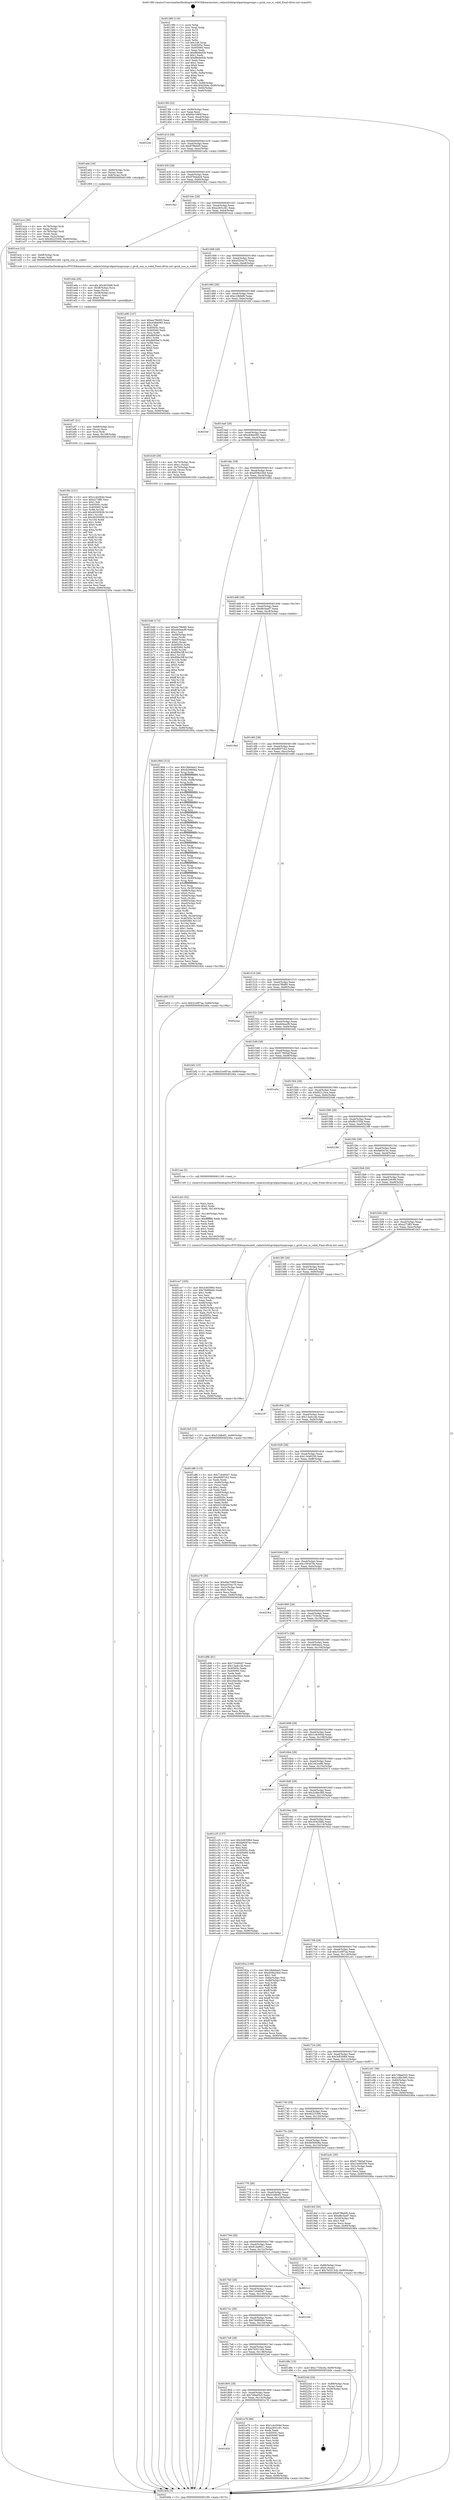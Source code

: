 digraph "0x401380" {
  label = "0x401380 (/mnt/c/Users/mathe/Desktop/tcc/POCII/binaries/extr_radare2shlrgrubpartmapsunpc.c_grub_sun_is_valid_Final-ollvm.out::main(0))"
  labelloc = "t"
  node[shape=record]

  Entry [label="",width=0.3,height=0.3,shape=circle,fillcolor=black,style=filled]
  "0x4013f4" [label="{
     0x4013f4 [32]\l
     | [instrs]\l
     &nbsp;&nbsp;0x4013f4 \<+6\>: mov -0x90(%rbp),%eax\l
     &nbsp;&nbsp;0x4013fa \<+2\>: mov %eax,%ecx\l
     &nbsp;&nbsp;0x4013fc \<+6\>: sub $0x84e7080f,%ecx\l
     &nbsp;&nbsp;0x401402 \<+6\>: mov %eax,-0xa4(%rbp)\l
     &nbsp;&nbsp;0x401408 \<+6\>: mov %ecx,-0xa8(%rbp)\l
     &nbsp;&nbsp;0x40140e \<+6\>: je 000000000040220e \<main+0xe8e\>\l
  }"]
  "0x40220e" [label="{
     0x40220e\l
  }", style=dashed]
  "0x401414" [label="{
     0x401414 [28]\l
     | [instrs]\l
     &nbsp;&nbsp;0x401414 \<+5\>: jmp 0000000000401419 \<main+0x99\>\l
     &nbsp;&nbsp;0x401419 \<+6\>: mov -0xa4(%rbp),%eax\l
     &nbsp;&nbsp;0x40141f \<+5\>: sub $0x87f8ebf3,%eax\l
     &nbsp;&nbsp;0x401424 \<+6\>: mov %eax,-0xac(%rbp)\l
     &nbsp;&nbsp;0x40142a \<+6\>: je 0000000000401a0e \<main+0x68e\>\l
  }"]
  Exit [label="",width=0.3,height=0.3,shape=circle,fillcolor=black,style=filled,peripheries=2]
  "0x401a0e" [label="{
     0x401a0e [16]\l
     | [instrs]\l
     &nbsp;&nbsp;0x401a0e \<+4\>: mov -0x80(%rbp),%rax\l
     &nbsp;&nbsp;0x401a12 \<+3\>: mov (%rax),%rax\l
     &nbsp;&nbsp;0x401a15 \<+4\>: mov 0x8(%rax),%rdi\l
     &nbsp;&nbsp;0x401a19 \<+5\>: call 0000000000401060 \<atoi@plt\>\l
     | [calls]\l
     &nbsp;&nbsp;0x401060 \{1\} (unknown)\l
  }"]
  "0x401430" [label="{
     0x401430 [28]\l
     | [instrs]\l
     &nbsp;&nbsp;0x401430 \<+5\>: jmp 0000000000401435 \<main+0xb5\>\l
     &nbsp;&nbsp;0x401435 \<+6\>: mov -0xa4(%rbp),%eax\l
     &nbsp;&nbsp;0x40143b \<+5\>: sub $0x976da4c9,%eax\l
     &nbsp;&nbsp;0x401440 \<+6\>: mov %eax,-0xb0(%rbp)\l
     &nbsp;&nbsp;0x401446 \<+6\>: je 0000000000401fb2 \<main+0xc32\>\l
  }"]
  "0x401f0c" [label="{
     0x401f0c [151]\l
     | [instrs]\l
     &nbsp;&nbsp;0x401f0c \<+5\>: mov $0x1c4c004d,%eax\l
     &nbsp;&nbsp;0x401f11 \<+5\>: mov $0xa273ff3,%esi\l
     &nbsp;&nbsp;0x401f16 \<+2\>: mov $0x1,%dl\l
     &nbsp;&nbsp;0x401f18 \<+8\>: mov 0x40505c,%r8d\l
     &nbsp;&nbsp;0x401f20 \<+8\>: mov 0x405060,%r9d\l
     &nbsp;&nbsp;0x401f28 \<+3\>: mov %r8d,%r10d\l
     &nbsp;&nbsp;0x401f2b \<+7\>: add $0x46350936,%r10d\l
     &nbsp;&nbsp;0x401f32 \<+4\>: sub $0x1,%r10d\l
     &nbsp;&nbsp;0x401f36 \<+7\>: sub $0x46350936,%r10d\l
     &nbsp;&nbsp;0x401f3d \<+4\>: imul %r10d,%r8d\l
     &nbsp;&nbsp;0x401f41 \<+4\>: and $0x1,%r8d\l
     &nbsp;&nbsp;0x401f45 \<+4\>: cmp $0x0,%r8d\l
     &nbsp;&nbsp;0x401f49 \<+4\>: sete %r11b\l
     &nbsp;&nbsp;0x401f4d \<+4\>: cmp $0xa,%r9d\l
     &nbsp;&nbsp;0x401f51 \<+3\>: setl %bl\l
     &nbsp;&nbsp;0x401f54 \<+3\>: mov %r11b,%r14b\l
     &nbsp;&nbsp;0x401f57 \<+4\>: xor $0xff,%r14b\l
     &nbsp;&nbsp;0x401f5b \<+3\>: mov %bl,%r15b\l
     &nbsp;&nbsp;0x401f5e \<+4\>: xor $0xff,%r15b\l
     &nbsp;&nbsp;0x401f62 \<+3\>: xor $0x0,%dl\l
     &nbsp;&nbsp;0x401f65 \<+3\>: mov %r14b,%r12b\l
     &nbsp;&nbsp;0x401f68 \<+4\>: and $0x0,%r12b\l
     &nbsp;&nbsp;0x401f6c \<+3\>: and %dl,%r11b\l
     &nbsp;&nbsp;0x401f6f \<+3\>: mov %r15b,%r13b\l
     &nbsp;&nbsp;0x401f72 \<+4\>: and $0x0,%r13b\l
     &nbsp;&nbsp;0x401f76 \<+2\>: and %dl,%bl\l
     &nbsp;&nbsp;0x401f78 \<+3\>: or %r11b,%r12b\l
     &nbsp;&nbsp;0x401f7b \<+3\>: or %bl,%r13b\l
     &nbsp;&nbsp;0x401f7e \<+3\>: xor %r13b,%r12b\l
     &nbsp;&nbsp;0x401f81 \<+3\>: or %r15b,%r14b\l
     &nbsp;&nbsp;0x401f84 \<+4\>: xor $0xff,%r14b\l
     &nbsp;&nbsp;0x401f88 \<+3\>: or $0x0,%dl\l
     &nbsp;&nbsp;0x401f8b \<+3\>: and %dl,%r14b\l
     &nbsp;&nbsp;0x401f8e \<+3\>: or %r14b,%r12b\l
     &nbsp;&nbsp;0x401f91 \<+4\>: test $0x1,%r12b\l
     &nbsp;&nbsp;0x401f95 \<+3\>: cmovne %esi,%eax\l
     &nbsp;&nbsp;0x401f98 \<+6\>: mov %eax,-0x90(%rbp)\l
     &nbsp;&nbsp;0x401f9e \<+5\>: jmp 000000000040240a \<main+0x108a\>\l
  }"]
  "0x401fb2" [label="{
     0x401fb2\l
  }", style=dashed]
  "0x40144c" [label="{
     0x40144c [28]\l
     | [instrs]\l
     &nbsp;&nbsp;0x40144c \<+5\>: jmp 0000000000401451 \<main+0xd1\>\l
     &nbsp;&nbsp;0x401451 \<+6\>: mov -0xa4(%rbp),%eax\l
     &nbsp;&nbsp;0x401457 \<+5\>: sub $0xa2831c81,%eax\l
     &nbsp;&nbsp;0x40145c \<+6\>: mov %eax,-0xb4(%rbp)\l
     &nbsp;&nbsp;0x401462 \<+6\>: je 0000000000401ece \<main+0xb4e\>\l
  }"]
  "0x401ef7" [label="{
     0x401ef7 [21]\l
     | [instrs]\l
     &nbsp;&nbsp;0x401ef7 \<+4\>: mov -0x68(%rbp),%rcx\l
     &nbsp;&nbsp;0x401efb \<+3\>: mov (%rcx),%rcx\l
     &nbsp;&nbsp;0x401efe \<+3\>: mov %rcx,%rdi\l
     &nbsp;&nbsp;0x401f01 \<+6\>: mov %eax,-0x148(%rbp)\l
     &nbsp;&nbsp;0x401f07 \<+5\>: call 0000000000401030 \<free@plt\>\l
     | [calls]\l
     &nbsp;&nbsp;0x401030 \{1\} (unknown)\l
  }"]
  "0x401ece" [label="{
     0x401ece [12]\l
     | [instrs]\l
     &nbsp;&nbsp;0x401ece \<+4\>: mov -0x68(%rbp),%rax\l
     &nbsp;&nbsp;0x401ed2 \<+3\>: mov (%rax),%rdi\l
     &nbsp;&nbsp;0x401ed5 \<+5\>: call 0000000000401240 \<grub_sun_is_valid\>\l
     | [calls]\l
     &nbsp;&nbsp;0x401240 \{1\} (/mnt/c/Users/mathe/Desktop/tcc/POCII/binaries/extr_radare2shlrgrubpartmapsunpc.c_grub_sun_is_valid_Final-ollvm.out::grub_sun_is_valid)\l
  }"]
  "0x401468" [label="{
     0x401468 [28]\l
     | [instrs]\l
     &nbsp;&nbsp;0x401468 \<+5\>: jmp 000000000040146d \<main+0xed\>\l
     &nbsp;&nbsp;0x40146d \<+6\>: mov -0xa4(%rbp),%eax\l
     &nbsp;&nbsp;0x401473 \<+5\>: sub $0xa555ec70,%eax\l
     &nbsp;&nbsp;0x401478 \<+6\>: mov %eax,-0xb8(%rbp)\l
     &nbsp;&nbsp;0x40147e \<+6\>: je 0000000000401a96 \<main+0x716\>\l
  }"]
  "0x401eda" [label="{
     0x401eda [29]\l
     | [instrs]\l
     &nbsp;&nbsp;0x401eda \<+10\>: movabs $0x4030d6,%rdi\l
     &nbsp;&nbsp;0x401ee4 \<+4\>: mov -0x58(%rbp),%rcx\l
     &nbsp;&nbsp;0x401ee8 \<+2\>: mov %eax,(%rcx)\l
     &nbsp;&nbsp;0x401eea \<+4\>: mov -0x58(%rbp),%rcx\l
     &nbsp;&nbsp;0x401eee \<+2\>: mov (%rcx),%esi\l
     &nbsp;&nbsp;0x401ef0 \<+2\>: mov $0x0,%al\l
     &nbsp;&nbsp;0x401ef2 \<+5\>: call 0000000000401040 \<printf@plt\>\l
     | [calls]\l
     &nbsp;&nbsp;0x401040 \{1\} (unknown)\l
  }"]
  "0x401a96" [label="{
     0x401a96 [147]\l
     | [instrs]\l
     &nbsp;&nbsp;0x401a96 \<+5\>: mov $0xea7f6d95,%eax\l
     &nbsp;&nbsp;0x401a9b \<+5\>: mov $0xc64be083,%ecx\l
     &nbsp;&nbsp;0x401aa0 \<+2\>: mov $0x1,%dl\l
     &nbsp;&nbsp;0x401aa2 \<+7\>: mov 0x40505c,%esi\l
     &nbsp;&nbsp;0x401aa9 \<+7\>: mov 0x405060,%edi\l
     &nbsp;&nbsp;0x401ab0 \<+3\>: mov %esi,%r8d\l
     &nbsp;&nbsp;0x401ab3 \<+7\>: add $0xdb93be7c,%r8d\l
     &nbsp;&nbsp;0x401aba \<+4\>: sub $0x1,%r8d\l
     &nbsp;&nbsp;0x401abe \<+7\>: sub $0xdb93be7c,%r8d\l
     &nbsp;&nbsp;0x401ac5 \<+4\>: imul %r8d,%esi\l
     &nbsp;&nbsp;0x401ac9 \<+3\>: and $0x1,%esi\l
     &nbsp;&nbsp;0x401acc \<+3\>: cmp $0x0,%esi\l
     &nbsp;&nbsp;0x401acf \<+4\>: sete %r9b\l
     &nbsp;&nbsp;0x401ad3 \<+3\>: cmp $0xa,%edi\l
     &nbsp;&nbsp;0x401ad6 \<+4\>: setl %r10b\l
     &nbsp;&nbsp;0x401ada \<+3\>: mov %r9b,%r11b\l
     &nbsp;&nbsp;0x401add \<+4\>: xor $0xff,%r11b\l
     &nbsp;&nbsp;0x401ae1 \<+3\>: mov %r10b,%bl\l
     &nbsp;&nbsp;0x401ae4 \<+3\>: xor $0xff,%bl\l
     &nbsp;&nbsp;0x401ae7 \<+3\>: xor $0x0,%dl\l
     &nbsp;&nbsp;0x401aea \<+3\>: mov %r11b,%r14b\l
     &nbsp;&nbsp;0x401aed \<+4\>: and $0x0,%r14b\l
     &nbsp;&nbsp;0x401af1 \<+3\>: and %dl,%r9b\l
     &nbsp;&nbsp;0x401af4 \<+3\>: mov %bl,%r15b\l
     &nbsp;&nbsp;0x401af7 \<+4\>: and $0x0,%r15b\l
     &nbsp;&nbsp;0x401afb \<+3\>: and %dl,%r10b\l
     &nbsp;&nbsp;0x401afe \<+3\>: or %r9b,%r14b\l
     &nbsp;&nbsp;0x401b01 \<+3\>: or %r10b,%r15b\l
     &nbsp;&nbsp;0x401b04 \<+3\>: xor %r15b,%r14b\l
     &nbsp;&nbsp;0x401b07 \<+3\>: or %bl,%r11b\l
     &nbsp;&nbsp;0x401b0a \<+4\>: xor $0xff,%r11b\l
     &nbsp;&nbsp;0x401b0e \<+3\>: or $0x0,%dl\l
     &nbsp;&nbsp;0x401b11 \<+3\>: and %dl,%r11b\l
     &nbsp;&nbsp;0x401b14 \<+3\>: or %r11b,%r14b\l
     &nbsp;&nbsp;0x401b17 \<+4\>: test $0x1,%r14b\l
     &nbsp;&nbsp;0x401b1b \<+3\>: cmovne %ecx,%eax\l
     &nbsp;&nbsp;0x401b1e \<+6\>: mov %eax,-0x90(%rbp)\l
     &nbsp;&nbsp;0x401b24 \<+5\>: jmp 000000000040240a \<main+0x108a\>\l
  }"]
  "0x401484" [label="{
     0x401484 [28]\l
     | [instrs]\l
     &nbsp;&nbsp;0x401484 \<+5\>: jmp 0000000000401489 \<main+0x109\>\l
     &nbsp;&nbsp;0x401489 \<+6\>: mov -0xa4(%rbp),%eax\l
     &nbsp;&nbsp;0x40148f \<+5\>: sub $0xc18bfef6,%eax\l
     &nbsp;&nbsp;0x401494 \<+6\>: mov %eax,-0xbc(%rbp)\l
     &nbsp;&nbsp;0x40149a \<+6\>: je 0000000000401fef \<main+0xc6f\>\l
  }"]
  "0x401820" [label="{
     0x401820\l
  }", style=dashed]
  "0x401fef" [label="{
     0x401fef\l
  }", style=dashed]
  "0x4014a0" [label="{
     0x4014a0 [28]\l
     | [instrs]\l
     &nbsp;&nbsp;0x4014a0 \<+5\>: jmp 00000000004014a5 \<main+0x125\>\l
     &nbsp;&nbsp;0x4014a5 \<+6\>: mov -0xa4(%rbp),%eax\l
     &nbsp;&nbsp;0x4014ab \<+5\>: sub $0xc64be083,%eax\l
     &nbsp;&nbsp;0x4014b0 \<+6\>: mov %eax,-0xc0(%rbp)\l
     &nbsp;&nbsp;0x4014b6 \<+6\>: je 0000000000401b29 \<main+0x7a9\>\l
  }"]
  "0x401e78" [label="{
     0x401e78 [86]\l
     | [instrs]\l
     &nbsp;&nbsp;0x401e78 \<+5\>: mov $0x1c4c004d,%eax\l
     &nbsp;&nbsp;0x401e7d \<+5\>: mov $0xa2831c81,%ecx\l
     &nbsp;&nbsp;0x401e82 \<+2\>: xor %edx,%edx\l
     &nbsp;&nbsp;0x401e84 \<+7\>: mov 0x40505c,%esi\l
     &nbsp;&nbsp;0x401e8b \<+7\>: mov 0x405060,%edi\l
     &nbsp;&nbsp;0x401e92 \<+3\>: sub $0x1,%edx\l
     &nbsp;&nbsp;0x401e95 \<+3\>: mov %esi,%r8d\l
     &nbsp;&nbsp;0x401e98 \<+3\>: add %edx,%r8d\l
     &nbsp;&nbsp;0x401e9b \<+4\>: imul %r8d,%esi\l
     &nbsp;&nbsp;0x401e9f \<+3\>: and $0x1,%esi\l
     &nbsp;&nbsp;0x401ea2 \<+3\>: cmp $0x0,%esi\l
     &nbsp;&nbsp;0x401ea5 \<+4\>: sete %r9b\l
     &nbsp;&nbsp;0x401ea9 \<+3\>: cmp $0xa,%edi\l
     &nbsp;&nbsp;0x401eac \<+4\>: setl %r10b\l
     &nbsp;&nbsp;0x401eb0 \<+3\>: mov %r9b,%r11b\l
     &nbsp;&nbsp;0x401eb3 \<+3\>: and %r10b,%r11b\l
     &nbsp;&nbsp;0x401eb6 \<+3\>: xor %r10b,%r9b\l
     &nbsp;&nbsp;0x401eb9 \<+3\>: or %r9b,%r11b\l
     &nbsp;&nbsp;0x401ebc \<+4\>: test $0x1,%r11b\l
     &nbsp;&nbsp;0x401ec0 \<+3\>: cmovne %ecx,%eax\l
     &nbsp;&nbsp;0x401ec3 \<+6\>: mov %eax,-0x90(%rbp)\l
     &nbsp;&nbsp;0x401ec9 \<+5\>: jmp 000000000040240a \<main+0x108a\>\l
  }"]
  "0x401b29" [label="{
     0x401b29 [29]\l
     | [instrs]\l
     &nbsp;&nbsp;0x401b29 \<+4\>: mov -0x70(%rbp),%rax\l
     &nbsp;&nbsp;0x401b2d \<+6\>: movl $0x1,(%rax)\l
     &nbsp;&nbsp;0x401b33 \<+4\>: mov -0x70(%rbp),%rax\l
     &nbsp;&nbsp;0x401b37 \<+3\>: movslq (%rax),%rax\l
     &nbsp;&nbsp;0x401b3a \<+4\>: shl $0x2,%rax\l
     &nbsp;&nbsp;0x401b3e \<+3\>: mov %rax,%rdi\l
     &nbsp;&nbsp;0x401b41 \<+5\>: call 0000000000401050 \<malloc@plt\>\l
     | [calls]\l
     &nbsp;&nbsp;0x401050 \{1\} (unknown)\l
  }"]
  "0x4014bc" [label="{
     0x4014bc [28]\l
     | [instrs]\l
     &nbsp;&nbsp;0x4014bc \<+5\>: jmp 00000000004014c1 \<main+0x141\>\l
     &nbsp;&nbsp;0x4014c1 \<+6\>: mov -0xa4(%rbp),%eax\l
     &nbsp;&nbsp;0x4014c7 \<+5\>: sub $0xd59b23bd,%eax\l
     &nbsp;&nbsp;0x4014cc \<+6\>: mov %eax,-0xc4(%rbp)\l
     &nbsp;&nbsp;0x4014d2 \<+6\>: je 0000000000401894 \<main+0x514\>\l
  }"]
  "0x401804" [label="{
     0x401804 [28]\l
     | [instrs]\l
     &nbsp;&nbsp;0x401804 \<+5\>: jmp 0000000000401809 \<main+0x489\>\l
     &nbsp;&nbsp;0x401809 \<+6\>: mov -0xa4(%rbp),%eax\l
     &nbsp;&nbsp;0x40180f \<+5\>: sub $0x7d9ad3c5,%eax\l
     &nbsp;&nbsp;0x401814 \<+6\>: mov %eax,-0x13c(%rbp)\l
     &nbsp;&nbsp;0x40181a \<+6\>: je 0000000000401e78 \<main+0xaf8\>\l
  }"]
  "0x401894" [label="{
     0x401894 [315]\l
     | [instrs]\l
     &nbsp;&nbsp;0x401894 \<+5\>: mov $0x18e64ee2,%eax\l
     &nbsp;&nbsp;0x401899 \<+5\>: mov $0x4b56608a,%ecx\l
     &nbsp;&nbsp;0x40189e \<+3\>: mov %rsp,%rdx\l
     &nbsp;&nbsp;0x4018a1 \<+4\>: add $0xfffffffffffffff0,%rdx\l
     &nbsp;&nbsp;0x4018a5 \<+3\>: mov %rdx,%rsp\l
     &nbsp;&nbsp;0x4018a8 \<+7\>: mov %rdx,-0x88(%rbp)\l
     &nbsp;&nbsp;0x4018af \<+3\>: mov %rsp,%rdx\l
     &nbsp;&nbsp;0x4018b2 \<+4\>: add $0xfffffffffffffff0,%rdx\l
     &nbsp;&nbsp;0x4018b6 \<+3\>: mov %rdx,%rsp\l
     &nbsp;&nbsp;0x4018b9 \<+3\>: mov %rsp,%rsi\l
     &nbsp;&nbsp;0x4018bc \<+4\>: add $0xfffffffffffffff0,%rsi\l
     &nbsp;&nbsp;0x4018c0 \<+3\>: mov %rsi,%rsp\l
     &nbsp;&nbsp;0x4018c3 \<+4\>: mov %rsi,-0x80(%rbp)\l
     &nbsp;&nbsp;0x4018c7 \<+3\>: mov %rsp,%rsi\l
     &nbsp;&nbsp;0x4018ca \<+4\>: add $0xfffffffffffffff0,%rsi\l
     &nbsp;&nbsp;0x4018ce \<+3\>: mov %rsi,%rsp\l
     &nbsp;&nbsp;0x4018d1 \<+4\>: mov %rsi,-0x78(%rbp)\l
     &nbsp;&nbsp;0x4018d5 \<+3\>: mov %rsp,%rsi\l
     &nbsp;&nbsp;0x4018d8 \<+4\>: add $0xfffffffffffffff0,%rsi\l
     &nbsp;&nbsp;0x4018dc \<+3\>: mov %rsi,%rsp\l
     &nbsp;&nbsp;0x4018df \<+4\>: mov %rsi,-0x70(%rbp)\l
     &nbsp;&nbsp;0x4018e3 \<+3\>: mov %rsp,%rsi\l
     &nbsp;&nbsp;0x4018e6 \<+4\>: add $0xfffffffffffffff0,%rsi\l
     &nbsp;&nbsp;0x4018ea \<+3\>: mov %rsi,%rsp\l
     &nbsp;&nbsp;0x4018ed \<+4\>: mov %rsi,-0x68(%rbp)\l
     &nbsp;&nbsp;0x4018f1 \<+3\>: mov %rsp,%rsi\l
     &nbsp;&nbsp;0x4018f4 \<+4\>: add $0xfffffffffffffff0,%rsi\l
     &nbsp;&nbsp;0x4018f8 \<+3\>: mov %rsi,%rsp\l
     &nbsp;&nbsp;0x4018fb \<+4\>: mov %rsi,-0x60(%rbp)\l
     &nbsp;&nbsp;0x4018ff \<+3\>: mov %rsp,%rsi\l
     &nbsp;&nbsp;0x401902 \<+4\>: add $0xfffffffffffffff0,%rsi\l
     &nbsp;&nbsp;0x401906 \<+3\>: mov %rsi,%rsp\l
     &nbsp;&nbsp;0x401909 \<+4\>: mov %rsi,-0x58(%rbp)\l
     &nbsp;&nbsp;0x40190d \<+3\>: mov %rsp,%rsi\l
     &nbsp;&nbsp;0x401910 \<+4\>: add $0xfffffffffffffff0,%rsi\l
     &nbsp;&nbsp;0x401914 \<+3\>: mov %rsi,%rsp\l
     &nbsp;&nbsp;0x401917 \<+4\>: mov %rsi,-0x50(%rbp)\l
     &nbsp;&nbsp;0x40191b \<+3\>: mov %rsp,%rsi\l
     &nbsp;&nbsp;0x40191e \<+4\>: add $0xfffffffffffffff0,%rsi\l
     &nbsp;&nbsp;0x401922 \<+3\>: mov %rsi,%rsp\l
     &nbsp;&nbsp;0x401925 \<+4\>: mov %rsi,-0x48(%rbp)\l
     &nbsp;&nbsp;0x401929 \<+3\>: mov %rsp,%rsi\l
     &nbsp;&nbsp;0x40192c \<+4\>: add $0xfffffffffffffff0,%rsi\l
     &nbsp;&nbsp;0x401930 \<+3\>: mov %rsi,%rsp\l
     &nbsp;&nbsp;0x401933 \<+4\>: mov %rsi,-0x40(%rbp)\l
     &nbsp;&nbsp;0x401937 \<+3\>: mov %rsp,%rsi\l
     &nbsp;&nbsp;0x40193a \<+4\>: add $0xfffffffffffffff0,%rsi\l
     &nbsp;&nbsp;0x40193e \<+3\>: mov %rsi,%rsp\l
     &nbsp;&nbsp;0x401941 \<+4\>: mov %rsi,-0x38(%rbp)\l
     &nbsp;&nbsp;0x401945 \<+7\>: mov -0x88(%rbp),%rsi\l
     &nbsp;&nbsp;0x40194c \<+6\>: movl $0x0,(%rsi)\l
     &nbsp;&nbsp;0x401952 \<+6\>: mov -0x94(%rbp),%edi\l
     &nbsp;&nbsp;0x401958 \<+2\>: mov %edi,(%rdx)\l
     &nbsp;&nbsp;0x40195a \<+4\>: mov -0x80(%rbp),%rsi\l
     &nbsp;&nbsp;0x40195e \<+7\>: mov -0xa0(%rbp),%r8\l
     &nbsp;&nbsp;0x401965 \<+3\>: mov %r8,(%rsi)\l
     &nbsp;&nbsp;0x401968 \<+3\>: cmpl $0x2,(%rdx)\l
     &nbsp;&nbsp;0x40196b \<+4\>: setne %r9b\l
     &nbsp;&nbsp;0x40196f \<+4\>: and $0x1,%r9b\l
     &nbsp;&nbsp;0x401973 \<+4\>: mov %r9b,-0x2d(%rbp)\l
     &nbsp;&nbsp;0x401977 \<+8\>: mov 0x40505c,%r10d\l
     &nbsp;&nbsp;0x40197f \<+8\>: mov 0x405060,%r11d\l
     &nbsp;&nbsp;0x401987 \<+3\>: mov %r10d,%ebx\l
     &nbsp;&nbsp;0x40198a \<+6\>: sub $0xccb3c381,%ebx\l
     &nbsp;&nbsp;0x401990 \<+3\>: sub $0x1,%ebx\l
     &nbsp;&nbsp;0x401993 \<+6\>: add $0xccb3c381,%ebx\l
     &nbsp;&nbsp;0x401999 \<+4\>: imul %ebx,%r10d\l
     &nbsp;&nbsp;0x40199d \<+4\>: and $0x1,%r10d\l
     &nbsp;&nbsp;0x4019a1 \<+4\>: cmp $0x0,%r10d\l
     &nbsp;&nbsp;0x4019a5 \<+4\>: sete %r9b\l
     &nbsp;&nbsp;0x4019a9 \<+4\>: cmp $0xa,%r11d\l
     &nbsp;&nbsp;0x4019ad \<+4\>: setl %r14b\l
     &nbsp;&nbsp;0x4019b1 \<+3\>: mov %r9b,%r15b\l
     &nbsp;&nbsp;0x4019b4 \<+3\>: and %r14b,%r15b\l
     &nbsp;&nbsp;0x4019b7 \<+3\>: xor %r14b,%r9b\l
     &nbsp;&nbsp;0x4019ba \<+3\>: or %r9b,%r15b\l
     &nbsp;&nbsp;0x4019bd \<+4\>: test $0x1,%r15b\l
     &nbsp;&nbsp;0x4019c1 \<+3\>: cmovne %ecx,%eax\l
     &nbsp;&nbsp;0x4019c4 \<+6\>: mov %eax,-0x90(%rbp)\l
     &nbsp;&nbsp;0x4019ca \<+5\>: jmp 000000000040240a \<main+0x108a\>\l
  }"]
  "0x4014d8" [label="{
     0x4014d8 [28]\l
     | [instrs]\l
     &nbsp;&nbsp;0x4014d8 \<+5\>: jmp 00000000004014dd \<main+0x15d\>\l
     &nbsp;&nbsp;0x4014dd \<+6\>: mov -0xa4(%rbp),%eax\l
     &nbsp;&nbsp;0x4014e3 \<+5\>: sub $0xd9c5aef7,%eax\l
     &nbsp;&nbsp;0x4014e8 \<+6\>: mov %eax,-0xc8(%rbp)\l
     &nbsp;&nbsp;0x4014ee \<+6\>: je 00000000004019ed \<main+0x66d\>\l
  }"]
  "0x40224d" [label="{
     0x40224d [24]\l
     | [instrs]\l
     &nbsp;&nbsp;0x40224d \<+7\>: mov -0x88(%rbp),%rax\l
     &nbsp;&nbsp;0x402254 \<+2\>: mov (%rax),%eax\l
     &nbsp;&nbsp;0x402256 \<+4\>: lea -0x28(%rbp),%rsp\l
     &nbsp;&nbsp;0x40225a \<+1\>: pop %rbx\l
     &nbsp;&nbsp;0x40225b \<+2\>: pop %r12\l
     &nbsp;&nbsp;0x40225d \<+2\>: pop %r13\l
     &nbsp;&nbsp;0x40225f \<+2\>: pop %r14\l
     &nbsp;&nbsp;0x402261 \<+2\>: pop %r15\l
     &nbsp;&nbsp;0x402263 \<+1\>: pop %rbp\l
     &nbsp;&nbsp;0x402264 \<+1\>: ret\l
  }"]
  "0x4019ed" [label="{
     0x4019ed\l
  }", style=dashed]
  "0x4014f4" [label="{
     0x4014f4 [28]\l
     | [instrs]\l
     &nbsp;&nbsp;0x4014f4 \<+5\>: jmp 00000000004014f9 \<main+0x179\>\l
     &nbsp;&nbsp;0x4014f9 \<+6\>: mov -0xa4(%rbp),%eax\l
     &nbsp;&nbsp;0x4014ff \<+5\>: sub $0xdfd97cb2,%eax\l
     &nbsp;&nbsp;0x401504 \<+6\>: mov %eax,-0xcc(%rbp)\l
     &nbsp;&nbsp;0x40150a \<+6\>: je 0000000000401e69 \<main+0xae9\>\l
  }"]
  "0x4017e8" [label="{
     0x4017e8 [28]\l
     | [instrs]\l
     &nbsp;&nbsp;0x4017e8 \<+5\>: jmp 00000000004017ed \<main+0x46d\>\l
     &nbsp;&nbsp;0x4017ed \<+6\>: mov -0xa4(%rbp),%eax\l
     &nbsp;&nbsp;0x4017f3 \<+5\>: sub $0x7b5513cb,%eax\l
     &nbsp;&nbsp;0x4017f8 \<+6\>: mov %eax,-0x138(%rbp)\l
     &nbsp;&nbsp;0x4017fe \<+6\>: je 000000000040224d \<main+0xecd\>\l
  }"]
  "0x401e69" [label="{
     0x401e69 [15]\l
     | [instrs]\l
     &nbsp;&nbsp;0x401e69 \<+10\>: movl $0x31e0f7ae,-0x90(%rbp)\l
     &nbsp;&nbsp;0x401e73 \<+5\>: jmp 000000000040240a \<main+0x108a\>\l
  }"]
  "0x401510" [label="{
     0x401510 [28]\l
     | [instrs]\l
     &nbsp;&nbsp;0x401510 \<+5\>: jmp 0000000000401515 \<main+0x195\>\l
     &nbsp;&nbsp;0x401515 \<+6\>: mov -0xa4(%rbp),%eax\l
     &nbsp;&nbsp;0x40151b \<+5\>: sub $0xea7f6d95,%eax\l
     &nbsp;&nbsp;0x401520 \<+6\>: mov %eax,-0xd0(%rbp)\l
     &nbsp;&nbsp;0x401526 \<+6\>: je 00000000004022aa \<main+0xf2a\>\l
  }"]
  "0x401d8c" [label="{
     0x401d8c [15]\l
     | [instrs]\l
     &nbsp;&nbsp;0x401d8c \<+10\>: movl $0x1733ecfa,-0x90(%rbp)\l
     &nbsp;&nbsp;0x401d96 \<+5\>: jmp 000000000040240a \<main+0x108a\>\l
  }"]
  "0x4022aa" [label="{
     0x4022aa\l
  }", style=dashed]
  "0x40152c" [label="{
     0x40152c [28]\l
     | [instrs]\l
     &nbsp;&nbsp;0x40152c \<+5\>: jmp 0000000000401531 \<main+0x1b1\>\l
     &nbsp;&nbsp;0x401531 \<+6\>: mov -0xa4(%rbp),%eax\l
     &nbsp;&nbsp;0x401537 \<+5\>: sub $0xeb0eacf9,%eax\l
     &nbsp;&nbsp;0x40153c \<+6\>: mov %eax,-0xd4(%rbp)\l
     &nbsp;&nbsp;0x401542 \<+6\>: je 0000000000401bf2 \<main+0x872\>\l
  }"]
  "0x4017cc" [label="{
     0x4017cc [28]\l
     | [instrs]\l
     &nbsp;&nbsp;0x4017cc \<+5\>: jmp 00000000004017d1 \<main+0x451\>\l
     &nbsp;&nbsp;0x4017d1 \<+6\>: mov -0xa4(%rbp),%eax\l
     &nbsp;&nbsp;0x4017d7 \<+5\>: sub $0x76d9946c,%eax\l
     &nbsp;&nbsp;0x4017dc \<+6\>: mov %eax,-0x134(%rbp)\l
     &nbsp;&nbsp;0x4017e2 \<+6\>: je 0000000000401d8c \<main+0xa0c\>\l
  }"]
  "0x401bf2" [label="{
     0x401bf2 [15]\l
     | [instrs]\l
     &nbsp;&nbsp;0x401bf2 \<+10\>: movl $0x31e0f7ae,-0x90(%rbp)\l
     &nbsp;&nbsp;0x401bfc \<+5\>: jmp 000000000040240a \<main+0x108a\>\l
  }"]
  "0x401548" [label="{
     0x401548 [28]\l
     | [instrs]\l
     &nbsp;&nbsp;0x401548 \<+5\>: jmp 000000000040154d \<main+0x1cd\>\l
     &nbsp;&nbsp;0x40154d \<+6\>: mov -0xa4(%rbp),%eax\l
     &nbsp;&nbsp;0x401553 \<+5\>: sub $0xf179d5af,%eax\l
     &nbsp;&nbsp;0x401558 \<+6\>: mov %eax,-0xd8(%rbp)\l
     &nbsp;&nbsp;0x40155e \<+6\>: je 0000000000401a5a \<main+0x6da\>\l
  }"]
  "0x40233d" [label="{
     0x40233d\l
  }", style=dashed]
  "0x401a5a" [label="{
     0x401a5a\l
  }", style=dashed]
  "0x401564" [label="{
     0x401564 [28]\l
     | [instrs]\l
     &nbsp;&nbsp;0x401564 \<+5\>: jmp 0000000000401569 \<main+0x1e9\>\l
     &nbsp;&nbsp;0x401569 \<+6\>: mov -0xa4(%rbp),%eax\l
     &nbsp;&nbsp;0x40156f \<+5\>: sub $0xf42123ce,%eax\l
     &nbsp;&nbsp;0x401574 \<+6\>: mov %eax,-0xdc(%rbp)\l
     &nbsp;&nbsp;0x40157a \<+6\>: je 00000000004020a6 \<main+0xd26\>\l
  }"]
  "0x4017b0" [label="{
     0x4017b0 [28]\l
     | [instrs]\l
     &nbsp;&nbsp;0x4017b0 \<+5\>: jmp 00000000004017b5 \<main+0x435\>\l
     &nbsp;&nbsp;0x4017b5 \<+6\>: mov -0xa4(%rbp),%eax\l
     &nbsp;&nbsp;0x4017bb \<+5\>: sub $0x716495d7,%eax\l
     &nbsp;&nbsp;0x4017c0 \<+6\>: mov %eax,-0x130(%rbp)\l
     &nbsp;&nbsp;0x4017c6 \<+6\>: je 000000000040233d \<main+0xfbd\>\l
  }"]
  "0x4020a6" [label="{
     0x4020a6\l
  }", style=dashed]
  "0x401580" [label="{
     0x401580 [28]\l
     | [instrs]\l
     &nbsp;&nbsp;0x401580 \<+5\>: jmp 0000000000401585 \<main+0x205\>\l
     &nbsp;&nbsp;0x401585 \<+6\>: mov -0xa4(%rbp),%eax\l
     &nbsp;&nbsp;0x40158b \<+5\>: sub $0xf9c37f3d,%eax\l
     &nbsp;&nbsp;0x401590 \<+6\>: mov %eax,-0xe0(%rbp)\l
     &nbsp;&nbsp;0x401596 \<+6\>: je 0000000000402188 \<main+0xe08\>\l
  }"]
  "0x4021c1" [label="{
     0x4021c1\l
  }", style=dashed]
  "0x402188" [label="{
     0x402188\l
  }", style=dashed]
  "0x40159c" [label="{
     0x40159c [28]\l
     | [instrs]\l
     &nbsp;&nbsp;0x40159c \<+5\>: jmp 00000000004015a1 \<main+0x221\>\l
     &nbsp;&nbsp;0x4015a1 \<+6\>: mov -0xa4(%rbp),%eax\l
     &nbsp;&nbsp;0x4015a7 \<+5\>: sub $0xfa6047ec,%eax\l
     &nbsp;&nbsp;0x4015ac \<+6\>: mov %eax,-0xe4(%rbp)\l
     &nbsp;&nbsp;0x4015b2 \<+6\>: je 0000000000401cae \<main+0x92e\>\l
  }"]
  "0x401794" [label="{
     0x401794 [28]\l
     | [instrs]\l
     &nbsp;&nbsp;0x401794 \<+5\>: jmp 0000000000401799 \<main+0x419\>\l
     &nbsp;&nbsp;0x401799 \<+6\>: mov -0xa4(%rbp),%eax\l
     &nbsp;&nbsp;0x40179f \<+5\>: sub $0x61da9011,%eax\l
     &nbsp;&nbsp;0x4017a4 \<+6\>: mov %eax,-0x12c(%rbp)\l
     &nbsp;&nbsp;0x4017aa \<+6\>: je 00000000004021c1 \<main+0xe41\>\l
  }"]
  "0x401cae" [label="{
     0x401cae [5]\l
     | [instrs]\l
     &nbsp;&nbsp;0x401cae \<+5\>: call 0000000000401160 \<next_i\>\l
     | [calls]\l
     &nbsp;&nbsp;0x401160 \{1\} (/mnt/c/Users/mathe/Desktop/tcc/POCII/binaries/extr_radare2shlrgrubpartmapsunpc.c_grub_sun_is_valid_Final-ollvm.out::next_i)\l
  }"]
  "0x4015b8" [label="{
     0x4015b8 [28]\l
     | [instrs]\l
     &nbsp;&nbsp;0x4015b8 \<+5\>: jmp 00000000004015bd \<main+0x23d\>\l
     &nbsp;&nbsp;0x4015bd \<+6\>: mov -0xa4(%rbp),%eax\l
     &nbsp;&nbsp;0x4015c3 \<+5\>: sub $0xfe2c6c66,%eax\l
     &nbsp;&nbsp;0x4015c8 \<+6\>: mov %eax,-0xe8(%rbp)\l
     &nbsp;&nbsp;0x4015ce \<+6\>: je 000000000040221d \<main+0xe9d\>\l
  }"]
  "0x402231" [label="{
     0x402231 [28]\l
     | [instrs]\l
     &nbsp;&nbsp;0x402231 \<+7\>: mov -0x88(%rbp),%rax\l
     &nbsp;&nbsp;0x402238 \<+6\>: movl $0x0,(%rax)\l
     &nbsp;&nbsp;0x40223e \<+10\>: movl $0x7b5513cb,-0x90(%rbp)\l
     &nbsp;&nbsp;0x402248 \<+5\>: jmp 000000000040240a \<main+0x108a\>\l
  }"]
  "0x40221d" [label="{
     0x40221d\l
  }", style=dashed]
  "0x4015d4" [label="{
     0x4015d4 [28]\l
     | [instrs]\l
     &nbsp;&nbsp;0x4015d4 \<+5\>: jmp 00000000004015d9 \<main+0x259\>\l
     &nbsp;&nbsp;0x4015d9 \<+6\>: mov -0xa4(%rbp),%eax\l
     &nbsp;&nbsp;0x4015df \<+5\>: sub $0xa273ff3,%eax\l
     &nbsp;&nbsp;0x4015e4 \<+6\>: mov %eax,-0xec(%rbp)\l
     &nbsp;&nbsp;0x4015ea \<+6\>: je 0000000000401fa3 \<main+0xc23\>\l
  }"]
  "0x401ce7" [label="{
     0x401ce7 [165]\l
     | [instrs]\l
     &nbsp;&nbsp;0x401ce7 \<+5\>: mov $0x3c835f64,%ecx\l
     &nbsp;&nbsp;0x401cec \<+5\>: mov $0x76d9946c,%edx\l
     &nbsp;&nbsp;0x401cf1 \<+3\>: mov $0x1,%r8b\l
     &nbsp;&nbsp;0x401cf4 \<+2\>: xor %esi,%esi\l
     &nbsp;&nbsp;0x401cf6 \<+6\>: mov -0x144(%rbp),%edi\l
     &nbsp;&nbsp;0x401cfc \<+3\>: imul %eax,%edi\l
     &nbsp;&nbsp;0x401cff \<+4\>: mov -0x68(%rbp),%r9\l
     &nbsp;&nbsp;0x401d03 \<+3\>: mov (%r9),%r9\l
     &nbsp;&nbsp;0x401d06 \<+4\>: mov -0x60(%rbp),%r10\l
     &nbsp;&nbsp;0x401d0a \<+3\>: movslq (%r10),%r10\l
     &nbsp;&nbsp;0x401d0d \<+4\>: mov %edi,(%r9,%r10,4)\l
     &nbsp;&nbsp;0x401d11 \<+7\>: mov 0x40505c,%eax\l
     &nbsp;&nbsp;0x401d18 \<+7\>: mov 0x405060,%edi\l
     &nbsp;&nbsp;0x401d1f \<+3\>: sub $0x1,%esi\l
     &nbsp;&nbsp;0x401d22 \<+3\>: mov %eax,%r11d\l
     &nbsp;&nbsp;0x401d25 \<+3\>: add %esi,%r11d\l
     &nbsp;&nbsp;0x401d28 \<+4\>: imul %r11d,%eax\l
     &nbsp;&nbsp;0x401d2c \<+3\>: and $0x1,%eax\l
     &nbsp;&nbsp;0x401d2f \<+3\>: cmp $0x0,%eax\l
     &nbsp;&nbsp;0x401d32 \<+3\>: sete %bl\l
     &nbsp;&nbsp;0x401d35 \<+3\>: cmp $0xa,%edi\l
     &nbsp;&nbsp;0x401d38 \<+4\>: setl %r14b\l
     &nbsp;&nbsp;0x401d3c \<+3\>: mov %bl,%r15b\l
     &nbsp;&nbsp;0x401d3f \<+4\>: xor $0xff,%r15b\l
     &nbsp;&nbsp;0x401d43 \<+3\>: mov %r14b,%r12b\l
     &nbsp;&nbsp;0x401d46 \<+4\>: xor $0xff,%r12b\l
     &nbsp;&nbsp;0x401d4a \<+4\>: xor $0x0,%r8b\l
     &nbsp;&nbsp;0x401d4e \<+3\>: mov %r15b,%r13b\l
     &nbsp;&nbsp;0x401d51 \<+4\>: and $0x0,%r13b\l
     &nbsp;&nbsp;0x401d55 \<+3\>: and %r8b,%bl\l
     &nbsp;&nbsp;0x401d58 \<+3\>: mov %r12b,%al\l
     &nbsp;&nbsp;0x401d5b \<+2\>: and $0x0,%al\l
     &nbsp;&nbsp;0x401d5d \<+3\>: and %r8b,%r14b\l
     &nbsp;&nbsp;0x401d60 \<+3\>: or %bl,%r13b\l
     &nbsp;&nbsp;0x401d63 \<+3\>: or %r14b,%al\l
     &nbsp;&nbsp;0x401d66 \<+3\>: xor %al,%r13b\l
     &nbsp;&nbsp;0x401d69 \<+3\>: or %r12b,%r15b\l
     &nbsp;&nbsp;0x401d6c \<+4\>: xor $0xff,%r15b\l
     &nbsp;&nbsp;0x401d70 \<+4\>: or $0x0,%r8b\l
     &nbsp;&nbsp;0x401d74 \<+3\>: and %r8b,%r15b\l
     &nbsp;&nbsp;0x401d77 \<+3\>: or %r15b,%r13b\l
     &nbsp;&nbsp;0x401d7a \<+4\>: test $0x1,%r13b\l
     &nbsp;&nbsp;0x401d7e \<+3\>: cmovne %edx,%ecx\l
     &nbsp;&nbsp;0x401d81 \<+6\>: mov %ecx,-0x90(%rbp)\l
     &nbsp;&nbsp;0x401d87 \<+5\>: jmp 000000000040240a \<main+0x108a\>\l
  }"]
  "0x401fa3" [label="{
     0x401fa3 [15]\l
     | [instrs]\l
     &nbsp;&nbsp;0x401fa3 \<+10\>: movl $0x51bfb4f1,-0x90(%rbp)\l
     &nbsp;&nbsp;0x401fad \<+5\>: jmp 000000000040240a \<main+0x108a\>\l
  }"]
  "0x4015f0" [label="{
     0x4015f0 [28]\l
     | [instrs]\l
     &nbsp;&nbsp;0x4015f0 \<+5\>: jmp 00000000004015f5 \<main+0x275\>\l
     &nbsp;&nbsp;0x4015f5 \<+6\>: mov -0xa4(%rbp),%eax\l
     &nbsp;&nbsp;0x4015fb \<+5\>: sub $0x11e8e1e6,%eax\l
     &nbsp;&nbsp;0x401600 \<+6\>: mov %eax,-0xf0(%rbp)\l
     &nbsp;&nbsp;0x401606 \<+6\>: je 0000000000402197 \<main+0xe17\>\l
  }"]
  "0x401cb3" [label="{
     0x401cb3 [52]\l
     | [instrs]\l
     &nbsp;&nbsp;0x401cb3 \<+2\>: xor %ecx,%ecx\l
     &nbsp;&nbsp;0x401cb5 \<+5\>: mov $0x2,%edx\l
     &nbsp;&nbsp;0x401cba \<+6\>: mov %edx,-0x140(%rbp)\l
     &nbsp;&nbsp;0x401cc0 \<+1\>: cltd\l
     &nbsp;&nbsp;0x401cc1 \<+6\>: mov -0x140(%rbp),%esi\l
     &nbsp;&nbsp;0x401cc7 \<+2\>: idiv %esi\l
     &nbsp;&nbsp;0x401cc9 \<+6\>: imul $0xfffffffe,%edx,%edx\l
     &nbsp;&nbsp;0x401ccf \<+2\>: mov %ecx,%edi\l
     &nbsp;&nbsp;0x401cd1 \<+2\>: sub %edx,%edi\l
     &nbsp;&nbsp;0x401cd3 \<+2\>: mov %ecx,%edx\l
     &nbsp;&nbsp;0x401cd5 \<+3\>: sub $0x1,%edx\l
     &nbsp;&nbsp;0x401cd8 \<+2\>: add %edx,%edi\l
     &nbsp;&nbsp;0x401cda \<+2\>: sub %edi,%ecx\l
     &nbsp;&nbsp;0x401cdc \<+6\>: mov %ecx,-0x144(%rbp)\l
     &nbsp;&nbsp;0x401ce2 \<+5\>: call 0000000000401160 \<next_i\>\l
     | [calls]\l
     &nbsp;&nbsp;0x401160 \{1\} (/mnt/c/Users/mathe/Desktop/tcc/POCII/binaries/extr_radare2shlrgrubpartmapsunpc.c_grub_sun_is_valid_Final-ollvm.out::next_i)\l
  }"]
  "0x402197" [label="{
     0x402197\l
  }", style=dashed]
  "0x40160c" [label="{
     0x40160c [28]\l
     | [instrs]\l
     &nbsp;&nbsp;0x40160c \<+5\>: jmp 0000000000401611 \<main+0x291\>\l
     &nbsp;&nbsp;0x401611 \<+6\>: mov -0xa4(%rbp),%eax\l
     &nbsp;&nbsp;0x401617 \<+5\>: sub $0x13adcc4b,%eax\l
     &nbsp;&nbsp;0x40161c \<+6\>: mov %eax,-0xf4(%rbp)\l
     &nbsp;&nbsp;0x401622 \<+6\>: je 0000000000401df6 \<main+0xa76\>\l
  }"]
  "0x401b46" [label="{
     0x401b46 [172]\l
     | [instrs]\l
     &nbsp;&nbsp;0x401b46 \<+5\>: mov $0xea7f6d95,%ecx\l
     &nbsp;&nbsp;0x401b4b \<+5\>: mov $0xeb0eacf9,%edx\l
     &nbsp;&nbsp;0x401b50 \<+3\>: mov $0x1,%sil\l
     &nbsp;&nbsp;0x401b53 \<+4\>: mov -0x68(%rbp),%rdi\l
     &nbsp;&nbsp;0x401b57 \<+3\>: mov %rax,(%rdi)\l
     &nbsp;&nbsp;0x401b5a \<+4\>: mov -0x60(%rbp),%rax\l
     &nbsp;&nbsp;0x401b5e \<+6\>: movl $0x0,(%rax)\l
     &nbsp;&nbsp;0x401b64 \<+8\>: mov 0x40505c,%r8d\l
     &nbsp;&nbsp;0x401b6c \<+8\>: mov 0x405060,%r9d\l
     &nbsp;&nbsp;0x401b74 \<+3\>: mov %r8d,%r10d\l
     &nbsp;&nbsp;0x401b77 \<+7\>: add $0xf0f4c5ff,%r10d\l
     &nbsp;&nbsp;0x401b7e \<+4\>: sub $0x1,%r10d\l
     &nbsp;&nbsp;0x401b82 \<+7\>: sub $0xf0f4c5ff,%r10d\l
     &nbsp;&nbsp;0x401b89 \<+4\>: imul %r10d,%r8d\l
     &nbsp;&nbsp;0x401b8d \<+4\>: and $0x1,%r8d\l
     &nbsp;&nbsp;0x401b91 \<+4\>: cmp $0x0,%r8d\l
     &nbsp;&nbsp;0x401b95 \<+4\>: sete %r11b\l
     &nbsp;&nbsp;0x401b99 \<+4\>: cmp $0xa,%r9d\l
     &nbsp;&nbsp;0x401b9d \<+3\>: setl %bl\l
     &nbsp;&nbsp;0x401ba0 \<+3\>: mov %r11b,%r14b\l
     &nbsp;&nbsp;0x401ba3 \<+4\>: xor $0xff,%r14b\l
     &nbsp;&nbsp;0x401ba7 \<+3\>: mov %bl,%r15b\l
     &nbsp;&nbsp;0x401baa \<+4\>: xor $0xff,%r15b\l
     &nbsp;&nbsp;0x401bae \<+4\>: xor $0x1,%sil\l
     &nbsp;&nbsp;0x401bb2 \<+3\>: mov %r14b,%r12b\l
     &nbsp;&nbsp;0x401bb5 \<+4\>: and $0xff,%r12b\l
     &nbsp;&nbsp;0x401bb9 \<+3\>: and %sil,%r11b\l
     &nbsp;&nbsp;0x401bbc \<+3\>: mov %r15b,%r13b\l
     &nbsp;&nbsp;0x401bbf \<+4\>: and $0xff,%r13b\l
     &nbsp;&nbsp;0x401bc3 \<+3\>: and %sil,%bl\l
     &nbsp;&nbsp;0x401bc6 \<+3\>: or %r11b,%r12b\l
     &nbsp;&nbsp;0x401bc9 \<+3\>: or %bl,%r13b\l
     &nbsp;&nbsp;0x401bcc \<+3\>: xor %r13b,%r12b\l
     &nbsp;&nbsp;0x401bcf \<+3\>: or %r15b,%r14b\l
     &nbsp;&nbsp;0x401bd2 \<+4\>: xor $0xff,%r14b\l
     &nbsp;&nbsp;0x401bd6 \<+4\>: or $0x1,%sil\l
     &nbsp;&nbsp;0x401bda \<+3\>: and %sil,%r14b\l
     &nbsp;&nbsp;0x401bdd \<+3\>: or %r14b,%r12b\l
     &nbsp;&nbsp;0x401be0 \<+4\>: test $0x1,%r12b\l
     &nbsp;&nbsp;0x401be4 \<+3\>: cmovne %edx,%ecx\l
     &nbsp;&nbsp;0x401be7 \<+6\>: mov %ecx,-0x90(%rbp)\l
     &nbsp;&nbsp;0x401bed \<+5\>: jmp 000000000040240a \<main+0x108a\>\l
  }"]
  "0x401df6" [label="{
     0x401df6 [115]\l
     | [instrs]\l
     &nbsp;&nbsp;0x401df6 \<+5\>: mov $0x716495d7,%eax\l
     &nbsp;&nbsp;0x401dfb \<+5\>: mov $0xdfd97cb2,%ecx\l
     &nbsp;&nbsp;0x401e00 \<+2\>: xor %edx,%edx\l
     &nbsp;&nbsp;0x401e02 \<+4\>: mov -0x60(%rbp),%rsi\l
     &nbsp;&nbsp;0x401e06 \<+2\>: mov (%rsi),%edi\l
     &nbsp;&nbsp;0x401e08 \<+3\>: sub $0x1,%edx\l
     &nbsp;&nbsp;0x401e0b \<+2\>: sub %edx,%edi\l
     &nbsp;&nbsp;0x401e0d \<+4\>: mov -0x60(%rbp),%rsi\l
     &nbsp;&nbsp;0x401e11 \<+2\>: mov %edi,(%rsi)\l
     &nbsp;&nbsp;0x401e13 \<+7\>: mov 0x40505c,%edx\l
     &nbsp;&nbsp;0x401e1a \<+7\>: mov 0x405060,%edi\l
     &nbsp;&nbsp;0x401e21 \<+3\>: mov %edx,%r8d\l
     &nbsp;&nbsp;0x401e24 \<+7\>: sub $0xb31d45de,%r8d\l
     &nbsp;&nbsp;0x401e2b \<+4\>: sub $0x1,%r8d\l
     &nbsp;&nbsp;0x401e2f \<+7\>: add $0xb31d45de,%r8d\l
     &nbsp;&nbsp;0x401e36 \<+4\>: imul %r8d,%edx\l
     &nbsp;&nbsp;0x401e3a \<+3\>: and $0x1,%edx\l
     &nbsp;&nbsp;0x401e3d \<+3\>: cmp $0x0,%edx\l
     &nbsp;&nbsp;0x401e40 \<+4\>: sete %r9b\l
     &nbsp;&nbsp;0x401e44 \<+3\>: cmp $0xa,%edi\l
     &nbsp;&nbsp;0x401e47 \<+4\>: setl %r10b\l
     &nbsp;&nbsp;0x401e4b \<+3\>: mov %r9b,%r11b\l
     &nbsp;&nbsp;0x401e4e \<+3\>: and %r10b,%r11b\l
     &nbsp;&nbsp;0x401e51 \<+3\>: xor %r10b,%r9b\l
     &nbsp;&nbsp;0x401e54 \<+3\>: or %r9b,%r11b\l
     &nbsp;&nbsp;0x401e57 \<+4\>: test $0x1,%r11b\l
     &nbsp;&nbsp;0x401e5b \<+3\>: cmovne %ecx,%eax\l
     &nbsp;&nbsp;0x401e5e \<+6\>: mov %eax,-0x90(%rbp)\l
     &nbsp;&nbsp;0x401e64 \<+5\>: jmp 000000000040240a \<main+0x108a\>\l
  }"]
  "0x401628" [label="{
     0x401628 [28]\l
     | [instrs]\l
     &nbsp;&nbsp;0x401628 \<+5\>: jmp 000000000040162d \<main+0x2ad\>\l
     &nbsp;&nbsp;0x40162d \<+6\>: mov -0xa4(%rbp),%eax\l
     &nbsp;&nbsp;0x401633 \<+5\>: sub $0x13d40259,%eax\l
     &nbsp;&nbsp;0x401638 \<+6\>: mov %eax,-0xf8(%rbp)\l
     &nbsp;&nbsp;0x40163e \<+6\>: je 0000000000401a78 \<main+0x6f8\>\l
  }"]
  "0x401a1e" [label="{
     0x401a1e [30]\l
     | [instrs]\l
     &nbsp;&nbsp;0x401a1e \<+4\>: mov -0x78(%rbp),%rdi\l
     &nbsp;&nbsp;0x401a22 \<+2\>: mov %eax,(%rdi)\l
     &nbsp;&nbsp;0x401a24 \<+4\>: mov -0x78(%rbp),%rdi\l
     &nbsp;&nbsp;0x401a28 \<+2\>: mov (%rdi),%eax\l
     &nbsp;&nbsp;0x401a2a \<+3\>: mov %eax,-0x2c(%rbp)\l
     &nbsp;&nbsp;0x401a2d \<+10\>: movl $0x46225306,-0x90(%rbp)\l
     &nbsp;&nbsp;0x401a37 \<+5\>: jmp 000000000040240a \<main+0x108a\>\l
  }"]
  "0x401a78" [label="{
     0x401a78 [30]\l
     | [instrs]\l
     &nbsp;&nbsp;0x401a78 \<+5\>: mov $0x84e7080f,%eax\l
     &nbsp;&nbsp;0x401a7d \<+5\>: mov $0xa555ec70,%ecx\l
     &nbsp;&nbsp;0x401a82 \<+3\>: mov -0x2c(%rbp),%edx\l
     &nbsp;&nbsp;0x401a85 \<+3\>: cmp $0x0,%edx\l
     &nbsp;&nbsp;0x401a88 \<+3\>: cmove %ecx,%eax\l
     &nbsp;&nbsp;0x401a8b \<+6\>: mov %eax,-0x90(%rbp)\l
     &nbsp;&nbsp;0x401a91 \<+5\>: jmp 000000000040240a \<main+0x108a\>\l
  }"]
  "0x401644" [label="{
     0x401644 [28]\l
     | [instrs]\l
     &nbsp;&nbsp;0x401644 \<+5\>: jmp 0000000000401649 \<main+0x2c9\>\l
     &nbsp;&nbsp;0x401649 \<+6\>: mov -0xa4(%rbp),%eax\l
     &nbsp;&nbsp;0x40164f \<+5\>: sub $0x1593d7fe,%eax\l
     &nbsp;&nbsp;0x401654 \<+6\>: mov %eax,-0xfc(%rbp)\l
     &nbsp;&nbsp;0x40165a \<+6\>: je 00000000004023b4 \<main+0x1034\>\l
  }"]
  "0x401778" [label="{
     0x401778 [28]\l
     | [instrs]\l
     &nbsp;&nbsp;0x401778 \<+5\>: jmp 000000000040177d \<main+0x3fd\>\l
     &nbsp;&nbsp;0x40177d \<+6\>: mov -0xa4(%rbp),%eax\l
     &nbsp;&nbsp;0x401783 \<+5\>: sub $0x51bfb4f1,%eax\l
     &nbsp;&nbsp;0x401788 \<+6\>: mov %eax,-0x128(%rbp)\l
     &nbsp;&nbsp;0x40178e \<+6\>: je 0000000000402231 \<main+0xeb1\>\l
  }"]
  "0x4023b4" [label="{
     0x4023b4\l
  }", style=dashed]
  "0x401660" [label="{
     0x401660 [28]\l
     | [instrs]\l
     &nbsp;&nbsp;0x401660 \<+5\>: jmp 0000000000401665 \<main+0x2e5\>\l
     &nbsp;&nbsp;0x401665 \<+6\>: mov -0xa4(%rbp),%eax\l
     &nbsp;&nbsp;0x40166b \<+5\>: sub $0x1733ecfa,%eax\l
     &nbsp;&nbsp;0x401670 \<+6\>: mov %eax,-0x100(%rbp)\l
     &nbsp;&nbsp;0x401676 \<+6\>: je 0000000000401d9b \<main+0xa1b\>\l
  }"]
  "0x4019cf" [label="{
     0x4019cf [30]\l
     | [instrs]\l
     &nbsp;&nbsp;0x4019cf \<+5\>: mov $0x87f8ebf3,%eax\l
     &nbsp;&nbsp;0x4019d4 \<+5\>: mov $0xd9c5aef7,%ecx\l
     &nbsp;&nbsp;0x4019d9 \<+3\>: mov -0x2d(%rbp),%dl\l
     &nbsp;&nbsp;0x4019dc \<+3\>: test $0x1,%dl\l
     &nbsp;&nbsp;0x4019df \<+3\>: cmovne %ecx,%eax\l
     &nbsp;&nbsp;0x4019e2 \<+6\>: mov %eax,-0x90(%rbp)\l
     &nbsp;&nbsp;0x4019e8 \<+5\>: jmp 000000000040240a \<main+0x108a\>\l
  }"]
  "0x401d9b" [label="{
     0x401d9b [91]\l
     | [instrs]\l
     &nbsp;&nbsp;0x401d9b \<+5\>: mov $0x716495d7,%eax\l
     &nbsp;&nbsp;0x401da0 \<+5\>: mov $0x13adcc4b,%ecx\l
     &nbsp;&nbsp;0x401da5 \<+7\>: mov 0x40505c,%edx\l
     &nbsp;&nbsp;0x401dac \<+7\>: mov 0x405060,%esi\l
     &nbsp;&nbsp;0x401db3 \<+2\>: mov %edx,%edi\l
     &nbsp;&nbsp;0x401db5 \<+6\>: add $0xcd4e36a1,%edi\l
     &nbsp;&nbsp;0x401dbb \<+3\>: sub $0x1,%edi\l
     &nbsp;&nbsp;0x401dbe \<+6\>: sub $0xcd4e36a1,%edi\l
     &nbsp;&nbsp;0x401dc4 \<+3\>: imul %edi,%edx\l
     &nbsp;&nbsp;0x401dc7 \<+3\>: and $0x1,%edx\l
     &nbsp;&nbsp;0x401dca \<+3\>: cmp $0x0,%edx\l
     &nbsp;&nbsp;0x401dcd \<+4\>: sete %r8b\l
     &nbsp;&nbsp;0x401dd1 \<+3\>: cmp $0xa,%esi\l
     &nbsp;&nbsp;0x401dd4 \<+4\>: setl %r9b\l
     &nbsp;&nbsp;0x401dd8 \<+3\>: mov %r8b,%r10b\l
     &nbsp;&nbsp;0x401ddb \<+3\>: and %r9b,%r10b\l
     &nbsp;&nbsp;0x401dde \<+3\>: xor %r9b,%r8b\l
     &nbsp;&nbsp;0x401de1 \<+3\>: or %r8b,%r10b\l
     &nbsp;&nbsp;0x401de4 \<+4\>: test $0x1,%r10b\l
     &nbsp;&nbsp;0x401de8 \<+3\>: cmovne %ecx,%eax\l
     &nbsp;&nbsp;0x401deb \<+6\>: mov %eax,-0x90(%rbp)\l
     &nbsp;&nbsp;0x401df1 \<+5\>: jmp 000000000040240a \<main+0x108a\>\l
  }"]
  "0x40167c" [label="{
     0x40167c [28]\l
     | [instrs]\l
     &nbsp;&nbsp;0x40167c \<+5\>: jmp 0000000000401681 \<main+0x301\>\l
     &nbsp;&nbsp;0x401681 \<+6\>: mov -0xa4(%rbp),%eax\l
     &nbsp;&nbsp;0x401687 \<+5\>: sub $0x18e64ee2,%eax\l
     &nbsp;&nbsp;0x40168c \<+6\>: mov %eax,-0x104(%rbp)\l
     &nbsp;&nbsp;0x401692 \<+6\>: je 0000000000402265 \<main+0xee5\>\l
  }"]
  "0x40175c" [label="{
     0x40175c [28]\l
     | [instrs]\l
     &nbsp;&nbsp;0x40175c \<+5\>: jmp 0000000000401761 \<main+0x3e1\>\l
     &nbsp;&nbsp;0x401761 \<+6\>: mov -0xa4(%rbp),%eax\l
     &nbsp;&nbsp;0x401767 \<+5\>: sub $0x4b56608a,%eax\l
     &nbsp;&nbsp;0x40176c \<+6\>: mov %eax,-0x124(%rbp)\l
     &nbsp;&nbsp;0x401772 \<+6\>: je 00000000004019cf \<main+0x64f\>\l
  }"]
  "0x402265" [label="{
     0x402265\l
  }", style=dashed]
  "0x401698" [label="{
     0x401698 [28]\l
     | [instrs]\l
     &nbsp;&nbsp;0x401698 \<+5\>: jmp 000000000040169d \<main+0x31d\>\l
     &nbsp;&nbsp;0x40169d \<+6\>: mov -0xa4(%rbp),%eax\l
     &nbsp;&nbsp;0x4016a3 \<+5\>: sub $0x1c4c004d,%eax\l
     &nbsp;&nbsp;0x4016a8 \<+6\>: mov %eax,-0x108(%rbp)\l
     &nbsp;&nbsp;0x4016ae \<+6\>: je 0000000000402367 \<main+0xfe7\>\l
  }"]
  "0x401a3c" [label="{
     0x401a3c [30]\l
     | [instrs]\l
     &nbsp;&nbsp;0x401a3c \<+5\>: mov $0xf179d5af,%eax\l
     &nbsp;&nbsp;0x401a41 \<+5\>: mov $0x13d40259,%ecx\l
     &nbsp;&nbsp;0x401a46 \<+3\>: mov -0x2c(%rbp),%edx\l
     &nbsp;&nbsp;0x401a49 \<+3\>: cmp $0x1,%edx\l
     &nbsp;&nbsp;0x401a4c \<+3\>: cmovl %ecx,%eax\l
     &nbsp;&nbsp;0x401a4f \<+6\>: mov %eax,-0x90(%rbp)\l
     &nbsp;&nbsp;0x401a55 \<+5\>: jmp 000000000040240a \<main+0x108a\>\l
  }"]
  "0x402367" [label="{
     0x402367\l
  }", style=dashed]
  "0x4016b4" [label="{
     0x4016b4 [28]\l
     | [instrs]\l
     &nbsp;&nbsp;0x4016b4 \<+5\>: jmp 00000000004016b9 \<main+0x339\>\l
     &nbsp;&nbsp;0x4016b9 \<+6\>: mov -0xa4(%rbp),%eax\l
     &nbsp;&nbsp;0x4016bf \<+5\>: sub $0x1f42ce86,%eax\l
     &nbsp;&nbsp;0x4016c4 \<+6\>: mov %eax,-0x10c(%rbp)\l
     &nbsp;&nbsp;0x4016ca \<+6\>: je 0000000000402013 \<main+0xc93\>\l
  }"]
  "0x401740" [label="{
     0x401740 [28]\l
     | [instrs]\l
     &nbsp;&nbsp;0x401740 \<+5\>: jmp 0000000000401745 \<main+0x3c5\>\l
     &nbsp;&nbsp;0x401745 \<+6\>: mov -0xa4(%rbp),%eax\l
     &nbsp;&nbsp;0x40174b \<+5\>: sub $0x46225306,%eax\l
     &nbsp;&nbsp;0x401750 \<+6\>: mov %eax,-0x120(%rbp)\l
     &nbsp;&nbsp;0x401756 \<+6\>: je 0000000000401a3c \<main+0x6bc\>\l
  }"]
  "0x402013" [label="{
     0x402013\l
  }", style=dashed]
  "0x4016d0" [label="{
     0x4016d0 [28]\l
     | [instrs]\l
     &nbsp;&nbsp;0x4016d0 \<+5\>: jmp 00000000004016d5 \<main+0x355\>\l
     &nbsp;&nbsp;0x4016d5 \<+6\>: mov -0xa4(%rbp),%eax\l
     &nbsp;&nbsp;0x4016db \<+5\>: sub $0x2c8bc585,%eax\l
     &nbsp;&nbsp;0x4016e0 \<+6\>: mov %eax,-0x110(%rbp)\l
     &nbsp;&nbsp;0x4016e6 \<+6\>: je 0000000000401c25 \<main+0x8a5\>\l
  }"]
  "0x4022e7" [label="{
     0x4022e7\l
  }", style=dashed]
  "0x401c25" [label="{
     0x401c25 [137]\l
     | [instrs]\l
     &nbsp;&nbsp;0x401c25 \<+5\>: mov $0x3c835f64,%eax\l
     &nbsp;&nbsp;0x401c2a \<+5\>: mov $0xfa6047ec,%ecx\l
     &nbsp;&nbsp;0x401c2f \<+2\>: mov $0x1,%dl\l
     &nbsp;&nbsp;0x401c31 \<+2\>: xor %esi,%esi\l
     &nbsp;&nbsp;0x401c33 \<+7\>: mov 0x40505c,%edi\l
     &nbsp;&nbsp;0x401c3a \<+8\>: mov 0x405060,%r8d\l
     &nbsp;&nbsp;0x401c42 \<+3\>: sub $0x1,%esi\l
     &nbsp;&nbsp;0x401c45 \<+3\>: mov %edi,%r9d\l
     &nbsp;&nbsp;0x401c48 \<+3\>: add %esi,%r9d\l
     &nbsp;&nbsp;0x401c4b \<+4\>: imul %r9d,%edi\l
     &nbsp;&nbsp;0x401c4f \<+3\>: and $0x1,%edi\l
     &nbsp;&nbsp;0x401c52 \<+3\>: cmp $0x0,%edi\l
     &nbsp;&nbsp;0x401c55 \<+4\>: sete %r10b\l
     &nbsp;&nbsp;0x401c59 \<+4\>: cmp $0xa,%r8d\l
     &nbsp;&nbsp;0x401c5d \<+4\>: setl %r11b\l
     &nbsp;&nbsp;0x401c61 \<+3\>: mov %r10b,%bl\l
     &nbsp;&nbsp;0x401c64 \<+3\>: xor $0xff,%bl\l
     &nbsp;&nbsp;0x401c67 \<+3\>: mov %r11b,%r14b\l
     &nbsp;&nbsp;0x401c6a \<+4\>: xor $0xff,%r14b\l
     &nbsp;&nbsp;0x401c6e \<+3\>: xor $0x0,%dl\l
     &nbsp;&nbsp;0x401c71 \<+3\>: mov %bl,%r15b\l
     &nbsp;&nbsp;0x401c74 \<+4\>: and $0x0,%r15b\l
     &nbsp;&nbsp;0x401c78 \<+3\>: and %dl,%r10b\l
     &nbsp;&nbsp;0x401c7b \<+3\>: mov %r14b,%r12b\l
     &nbsp;&nbsp;0x401c7e \<+4\>: and $0x0,%r12b\l
     &nbsp;&nbsp;0x401c82 \<+3\>: and %dl,%r11b\l
     &nbsp;&nbsp;0x401c85 \<+3\>: or %r10b,%r15b\l
     &nbsp;&nbsp;0x401c88 \<+3\>: or %r11b,%r12b\l
     &nbsp;&nbsp;0x401c8b \<+3\>: xor %r12b,%r15b\l
     &nbsp;&nbsp;0x401c8e \<+3\>: or %r14b,%bl\l
     &nbsp;&nbsp;0x401c91 \<+3\>: xor $0xff,%bl\l
     &nbsp;&nbsp;0x401c94 \<+3\>: or $0x0,%dl\l
     &nbsp;&nbsp;0x401c97 \<+2\>: and %dl,%bl\l
     &nbsp;&nbsp;0x401c99 \<+3\>: or %bl,%r15b\l
     &nbsp;&nbsp;0x401c9c \<+4\>: test $0x1,%r15b\l
     &nbsp;&nbsp;0x401ca0 \<+3\>: cmovne %ecx,%eax\l
     &nbsp;&nbsp;0x401ca3 \<+6\>: mov %eax,-0x90(%rbp)\l
     &nbsp;&nbsp;0x401ca9 \<+5\>: jmp 000000000040240a \<main+0x108a\>\l
  }"]
  "0x4016ec" [label="{
     0x4016ec [28]\l
     | [instrs]\l
     &nbsp;&nbsp;0x4016ec \<+5\>: jmp 00000000004016f1 \<main+0x371\>\l
     &nbsp;&nbsp;0x4016f1 \<+6\>: mov -0xa4(%rbp),%eax\l
     &nbsp;&nbsp;0x4016f7 \<+5\>: sub $0x30425bfa,%eax\l
     &nbsp;&nbsp;0x4016fc \<+6\>: mov %eax,-0x114(%rbp)\l
     &nbsp;&nbsp;0x401702 \<+6\>: je 000000000040182a \<main+0x4aa\>\l
  }"]
  "0x401724" [label="{
     0x401724 [28]\l
     | [instrs]\l
     &nbsp;&nbsp;0x401724 \<+5\>: jmp 0000000000401729 \<main+0x3a9\>\l
     &nbsp;&nbsp;0x401729 \<+6\>: mov -0xa4(%rbp),%eax\l
     &nbsp;&nbsp;0x40172f \<+5\>: sub $0x3c835f64,%eax\l
     &nbsp;&nbsp;0x401734 \<+6\>: mov %eax,-0x11c(%rbp)\l
     &nbsp;&nbsp;0x40173a \<+6\>: je 00000000004022e7 \<main+0xf67\>\l
  }"]
  "0x40182a" [label="{
     0x40182a [106]\l
     | [instrs]\l
     &nbsp;&nbsp;0x40182a \<+5\>: mov $0x18e64ee2,%eax\l
     &nbsp;&nbsp;0x40182f \<+5\>: mov $0xd59b23bd,%ecx\l
     &nbsp;&nbsp;0x401834 \<+2\>: mov $0x1,%dl\l
     &nbsp;&nbsp;0x401836 \<+7\>: mov -0x8a(%rbp),%sil\l
     &nbsp;&nbsp;0x40183d \<+7\>: mov -0x89(%rbp),%dil\l
     &nbsp;&nbsp;0x401844 \<+3\>: mov %sil,%r8b\l
     &nbsp;&nbsp;0x401847 \<+4\>: xor $0xff,%r8b\l
     &nbsp;&nbsp;0x40184b \<+3\>: mov %dil,%r9b\l
     &nbsp;&nbsp;0x40184e \<+4\>: xor $0xff,%r9b\l
     &nbsp;&nbsp;0x401852 \<+3\>: xor $0x1,%dl\l
     &nbsp;&nbsp;0x401855 \<+3\>: mov %r8b,%r10b\l
     &nbsp;&nbsp;0x401858 \<+4\>: and $0xff,%r10b\l
     &nbsp;&nbsp;0x40185c \<+3\>: and %dl,%sil\l
     &nbsp;&nbsp;0x40185f \<+3\>: mov %r9b,%r11b\l
     &nbsp;&nbsp;0x401862 \<+4\>: and $0xff,%r11b\l
     &nbsp;&nbsp;0x401866 \<+3\>: and %dl,%dil\l
     &nbsp;&nbsp;0x401869 \<+3\>: or %sil,%r10b\l
     &nbsp;&nbsp;0x40186c \<+3\>: or %dil,%r11b\l
     &nbsp;&nbsp;0x40186f \<+3\>: xor %r11b,%r10b\l
     &nbsp;&nbsp;0x401872 \<+3\>: or %r9b,%r8b\l
     &nbsp;&nbsp;0x401875 \<+4\>: xor $0xff,%r8b\l
     &nbsp;&nbsp;0x401879 \<+3\>: or $0x1,%dl\l
     &nbsp;&nbsp;0x40187c \<+3\>: and %dl,%r8b\l
     &nbsp;&nbsp;0x40187f \<+3\>: or %r8b,%r10b\l
     &nbsp;&nbsp;0x401882 \<+4\>: test $0x1,%r10b\l
     &nbsp;&nbsp;0x401886 \<+3\>: cmovne %ecx,%eax\l
     &nbsp;&nbsp;0x401889 \<+6\>: mov %eax,-0x90(%rbp)\l
     &nbsp;&nbsp;0x40188f \<+5\>: jmp 000000000040240a \<main+0x108a\>\l
  }"]
  "0x401708" [label="{
     0x401708 [28]\l
     | [instrs]\l
     &nbsp;&nbsp;0x401708 \<+5\>: jmp 000000000040170d \<main+0x38d\>\l
     &nbsp;&nbsp;0x40170d \<+6\>: mov -0xa4(%rbp),%eax\l
     &nbsp;&nbsp;0x401713 \<+5\>: sub $0x31e0f7ae,%eax\l
     &nbsp;&nbsp;0x401718 \<+6\>: mov %eax,-0x118(%rbp)\l
     &nbsp;&nbsp;0x40171e \<+6\>: je 0000000000401c01 \<main+0x881\>\l
  }"]
  "0x40240a" [label="{
     0x40240a [5]\l
     | [instrs]\l
     &nbsp;&nbsp;0x40240a \<+5\>: jmp 00000000004013f4 \<main+0x74\>\l
  }"]
  "0x401380" [label="{
     0x401380 [116]\l
     | [instrs]\l
     &nbsp;&nbsp;0x401380 \<+1\>: push %rbp\l
     &nbsp;&nbsp;0x401381 \<+3\>: mov %rsp,%rbp\l
     &nbsp;&nbsp;0x401384 \<+2\>: push %r15\l
     &nbsp;&nbsp;0x401386 \<+2\>: push %r14\l
     &nbsp;&nbsp;0x401388 \<+2\>: push %r13\l
     &nbsp;&nbsp;0x40138a \<+2\>: push %r12\l
     &nbsp;&nbsp;0x40138c \<+1\>: push %rbx\l
     &nbsp;&nbsp;0x40138d \<+7\>: sub $0x148,%rsp\l
     &nbsp;&nbsp;0x401394 \<+7\>: mov 0x40505c,%eax\l
     &nbsp;&nbsp;0x40139b \<+7\>: mov 0x405060,%ecx\l
     &nbsp;&nbsp;0x4013a2 \<+2\>: mov %eax,%edx\l
     &nbsp;&nbsp;0x4013a4 \<+6\>: sub $0xf8eded2b,%edx\l
     &nbsp;&nbsp;0x4013aa \<+3\>: sub $0x1,%edx\l
     &nbsp;&nbsp;0x4013ad \<+6\>: add $0xf8eded2b,%edx\l
     &nbsp;&nbsp;0x4013b3 \<+3\>: imul %edx,%eax\l
     &nbsp;&nbsp;0x4013b6 \<+3\>: and $0x1,%eax\l
     &nbsp;&nbsp;0x4013b9 \<+3\>: cmp $0x0,%eax\l
     &nbsp;&nbsp;0x4013bc \<+4\>: sete %r8b\l
     &nbsp;&nbsp;0x4013c0 \<+4\>: and $0x1,%r8b\l
     &nbsp;&nbsp;0x4013c4 \<+7\>: mov %r8b,-0x8a(%rbp)\l
     &nbsp;&nbsp;0x4013cb \<+3\>: cmp $0xa,%ecx\l
     &nbsp;&nbsp;0x4013ce \<+4\>: setl %r8b\l
     &nbsp;&nbsp;0x4013d2 \<+4\>: and $0x1,%r8b\l
     &nbsp;&nbsp;0x4013d6 \<+7\>: mov %r8b,-0x89(%rbp)\l
     &nbsp;&nbsp;0x4013dd \<+10\>: movl $0x30425bfa,-0x90(%rbp)\l
     &nbsp;&nbsp;0x4013e7 \<+6\>: mov %edi,-0x94(%rbp)\l
     &nbsp;&nbsp;0x4013ed \<+7\>: mov %rsi,-0xa0(%rbp)\l
  }"]
  "0x401c01" [label="{
     0x401c01 [36]\l
     | [instrs]\l
     &nbsp;&nbsp;0x401c01 \<+5\>: mov $0x7d9ad3c5,%eax\l
     &nbsp;&nbsp;0x401c06 \<+5\>: mov $0x2c8bc585,%ecx\l
     &nbsp;&nbsp;0x401c0b \<+4\>: mov -0x60(%rbp),%rdx\l
     &nbsp;&nbsp;0x401c0f \<+2\>: mov (%rdx),%esi\l
     &nbsp;&nbsp;0x401c11 \<+4\>: mov -0x70(%rbp),%rdx\l
     &nbsp;&nbsp;0x401c15 \<+2\>: cmp (%rdx),%esi\l
     &nbsp;&nbsp;0x401c17 \<+3\>: cmovl %ecx,%eax\l
     &nbsp;&nbsp;0x401c1a \<+6\>: mov %eax,-0x90(%rbp)\l
     &nbsp;&nbsp;0x401c20 \<+5\>: jmp 000000000040240a \<main+0x108a\>\l
  }"]
  Entry -> "0x401380" [label=" 1"]
  "0x4013f4" -> "0x40220e" [label=" 0"]
  "0x4013f4" -> "0x401414" [label=" 22"]
  "0x40224d" -> Exit [label=" 1"]
  "0x401414" -> "0x401a0e" [label=" 1"]
  "0x401414" -> "0x401430" [label=" 21"]
  "0x402231" -> "0x40240a" [label=" 1"]
  "0x401430" -> "0x401fb2" [label=" 0"]
  "0x401430" -> "0x40144c" [label=" 21"]
  "0x401fa3" -> "0x40240a" [label=" 1"]
  "0x40144c" -> "0x401ece" [label=" 1"]
  "0x40144c" -> "0x401468" [label=" 20"]
  "0x401f0c" -> "0x40240a" [label=" 1"]
  "0x401468" -> "0x401a96" [label=" 1"]
  "0x401468" -> "0x401484" [label=" 19"]
  "0x401ef7" -> "0x401f0c" [label=" 1"]
  "0x401484" -> "0x401fef" [label=" 0"]
  "0x401484" -> "0x4014a0" [label=" 19"]
  "0x401eda" -> "0x401ef7" [label=" 1"]
  "0x4014a0" -> "0x401b29" [label=" 1"]
  "0x4014a0" -> "0x4014bc" [label=" 18"]
  "0x401ece" -> "0x401eda" [label=" 1"]
  "0x4014bc" -> "0x401894" [label=" 1"]
  "0x4014bc" -> "0x4014d8" [label=" 17"]
  "0x401804" -> "0x401820" [label=" 0"]
  "0x4014d8" -> "0x4019ed" [label=" 0"]
  "0x4014d8" -> "0x4014f4" [label=" 17"]
  "0x401804" -> "0x401e78" [label=" 1"]
  "0x4014f4" -> "0x401e69" [label=" 1"]
  "0x4014f4" -> "0x401510" [label=" 16"]
  "0x4017e8" -> "0x401804" [label=" 1"]
  "0x401510" -> "0x4022aa" [label=" 0"]
  "0x401510" -> "0x40152c" [label=" 16"]
  "0x4017e8" -> "0x40224d" [label=" 1"]
  "0x40152c" -> "0x401bf2" [label=" 1"]
  "0x40152c" -> "0x401548" [label=" 15"]
  "0x401e69" -> "0x40240a" [label=" 1"]
  "0x401548" -> "0x401a5a" [label=" 0"]
  "0x401548" -> "0x401564" [label=" 15"]
  "0x401df6" -> "0x40240a" [label=" 1"]
  "0x401564" -> "0x4020a6" [label=" 0"]
  "0x401564" -> "0x401580" [label=" 15"]
  "0x401d8c" -> "0x40240a" [label=" 1"]
  "0x401580" -> "0x402188" [label=" 0"]
  "0x401580" -> "0x40159c" [label=" 15"]
  "0x4017cc" -> "0x4017e8" [label=" 2"]
  "0x40159c" -> "0x401cae" [label=" 1"]
  "0x40159c" -> "0x4015b8" [label=" 14"]
  "0x401e78" -> "0x40240a" [label=" 1"]
  "0x4015b8" -> "0x40221d" [label=" 0"]
  "0x4015b8" -> "0x4015d4" [label=" 14"]
  "0x4017b0" -> "0x4017cc" [label=" 3"]
  "0x4015d4" -> "0x401fa3" [label=" 1"]
  "0x4015d4" -> "0x4015f0" [label=" 13"]
  "0x401d9b" -> "0x40240a" [label=" 1"]
  "0x4015f0" -> "0x402197" [label=" 0"]
  "0x4015f0" -> "0x40160c" [label=" 13"]
  "0x401794" -> "0x4017b0" [label=" 3"]
  "0x40160c" -> "0x401df6" [label=" 1"]
  "0x40160c" -> "0x401628" [label=" 12"]
  "0x401794" -> "0x4021c1" [label=" 0"]
  "0x401628" -> "0x401a78" [label=" 1"]
  "0x401628" -> "0x401644" [label=" 11"]
  "0x4017cc" -> "0x401d8c" [label=" 1"]
  "0x401644" -> "0x4023b4" [label=" 0"]
  "0x401644" -> "0x401660" [label=" 11"]
  "0x401778" -> "0x401794" [label=" 3"]
  "0x401660" -> "0x401d9b" [label=" 1"]
  "0x401660" -> "0x40167c" [label=" 10"]
  "0x401778" -> "0x402231" [label=" 1"]
  "0x40167c" -> "0x402265" [label=" 0"]
  "0x40167c" -> "0x401698" [label=" 10"]
  "0x401ce7" -> "0x40240a" [label=" 1"]
  "0x401698" -> "0x402367" [label=" 0"]
  "0x401698" -> "0x4016b4" [label=" 10"]
  "0x401cb3" -> "0x401ce7" [label=" 1"]
  "0x4016b4" -> "0x402013" [label=" 0"]
  "0x4016b4" -> "0x4016d0" [label=" 10"]
  "0x401c25" -> "0x40240a" [label=" 1"]
  "0x4016d0" -> "0x401c25" [label=" 1"]
  "0x4016d0" -> "0x4016ec" [label=" 9"]
  "0x401c01" -> "0x40240a" [label=" 2"]
  "0x4016ec" -> "0x40182a" [label=" 1"]
  "0x4016ec" -> "0x401708" [label=" 8"]
  "0x40182a" -> "0x40240a" [label=" 1"]
  "0x401380" -> "0x4013f4" [label=" 1"]
  "0x40240a" -> "0x4013f4" [label=" 21"]
  "0x401b46" -> "0x40240a" [label=" 1"]
  "0x401894" -> "0x40240a" [label=" 1"]
  "0x401b29" -> "0x401b46" [label=" 1"]
  "0x401708" -> "0x401c01" [label=" 2"]
  "0x401708" -> "0x401724" [label=" 6"]
  "0x401bf2" -> "0x40240a" [label=" 1"]
  "0x401724" -> "0x4022e7" [label=" 0"]
  "0x401724" -> "0x401740" [label=" 6"]
  "0x401cae" -> "0x401cb3" [label=" 1"]
  "0x401740" -> "0x401a3c" [label=" 1"]
  "0x401740" -> "0x40175c" [label=" 5"]
  "0x4017b0" -> "0x40233d" [label=" 0"]
  "0x40175c" -> "0x4019cf" [label=" 1"]
  "0x40175c" -> "0x401778" [label=" 4"]
  "0x4019cf" -> "0x40240a" [label=" 1"]
  "0x401a0e" -> "0x401a1e" [label=" 1"]
  "0x401a1e" -> "0x40240a" [label=" 1"]
  "0x401a3c" -> "0x40240a" [label=" 1"]
  "0x401a78" -> "0x40240a" [label=" 1"]
  "0x401a96" -> "0x40240a" [label=" 1"]
}
